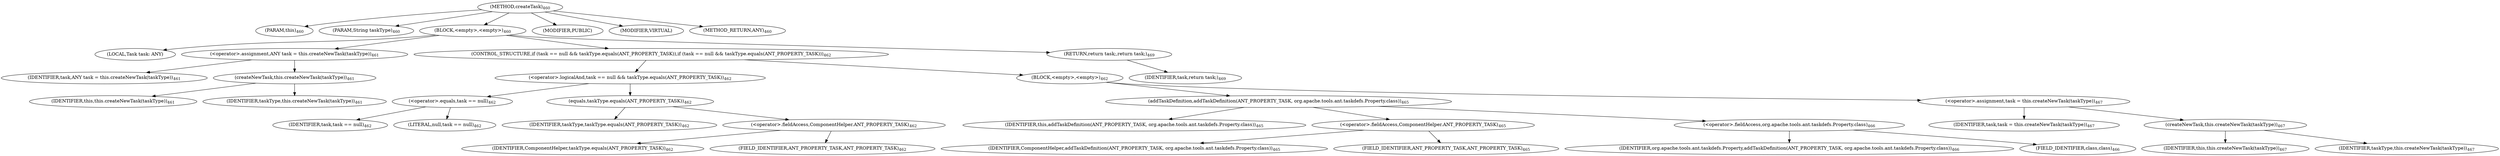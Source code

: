 digraph "createTask" {  
"897" [label = <(METHOD,createTask)<SUB>460</SUB>> ]
"32" [label = <(PARAM,this)<SUB>460</SUB>> ]
"898" [label = <(PARAM,String taskType)<SUB>460</SUB>> ]
"899" [label = <(BLOCK,&lt;empty&gt;,&lt;empty&gt;)<SUB>460</SUB>> ]
"900" [label = <(LOCAL,Task task: ANY)> ]
"901" [label = <(&lt;operator&gt;.assignment,ANY task = this.createNewTask(taskType))<SUB>461</SUB>> ]
"902" [label = <(IDENTIFIER,task,ANY task = this.createNewTask(taskType))<SUB>461</SUB>> ]
"903" [label = <(createNewTask,this.createNewTask(taskType))<SUB>461</SUB>> ]
"31" [label = <(IDENTIFIER,this,this.createNewTask(taskType))<SUB>461</SUB>> ]
"904" [label = <(IDENTIFIER,taskType,this.createNewTask(taskType))<SUB>461</SUB>> ]
"905" [label = <(CONTROL_STRUCTURE,if (task == null &amp;&amp; taskType.equals(ANT_PROPERTY_TASK)),if (task == null &amp;&amp; taskType.equals(ANT_PROPERTY_TASK)))<SUB>462</SUB>> ]
"906" [label = <(&lt;operator&gt;.logicalAnd,task == null &amp;&amp; taskType.equals(ANT_PROPERTY_TASK))<SUB>462</SUB>> ]
"907" [label = <(&lt;operator&gt;.equals,task == null)<SUB>462</SUB>> ]
"908" [label = <(IDENTIFIER,task,task == null)<SUB>462</SUB>> ]
"909" [label = <(LITERAL,null,task == null)<SUB>462</SUB>> ]
"910" [label = <(equals,taskType.equals(ANT_PROPERTY_TASK))<SUB>462</SUB>> ]
"911" [label = <(IDENTIFIER,taskType,taskType.equals(ANT_PROPERTY_TASK))<SUB>462</SUB>> ]
"912" [label = <(&lt;operator&gt;.fieldAccess,ComponentHelper.ANT_PROPERTY_TASK)<SUB>462</SUB>> ]
"913" [label = <(IDENTIFIER,ComponentHelper,taskType.equals(ANT_PROPERTY_TASK))<SUB>462</SUB>> ]
"914" [label = <(FIELD_IDENTIFIER,ANT_PROPERTY_TASK,ANT_PROPERTY_TASK)<SUB>462</SUB>> ]
"915" [label = <(BLOCK,&lt;empty&gt;,&lt;empty&gt;)<SUB>462</SUB>> ]
"916" [label = <(addTaskDefinition,addTaskDefinition(ANT_PROPERTY_TASK, org.apache.tools.ant.taskdefs.Property.class))<SUB>465</SUB>> ]
"33" [label = <(IDENTIFIER,this,addTaskDefinition(ANT_PROPERTY_TASK, org.apache.tools.ant.taskdefs.Property.class))<SUB>465</SUB>> ]
"917" [label = <(&lt;operator&gt;.fieldAccess,ComponentHelper.ANT_PROPERTY_TASK)<SUB>465</SUB>> ]
"918" [label = <(IDENTIFIER,ComponentHelper,addTaskDefinition(ANT_PROPERTY_TASK, org.apache.tools.ant.taskdefs.Property.class))<SUB>465</SUB>> ]
"919" [label = <(FIELD_IDENTIFIER,ANT_PROPERTY_TASK,ANT_PROPERTY_TASK)<SUB>465</SUB>> ]
"920" [label = <(&lt;operator&gt;.fieldAccess,org.apache.tools.ant.taskdefs.Property.class)<SUB>466</SUB>> ]
"921" [label = <(IDENTIFIER,org.apache.tools.ant.taskdefs.Property,addTaskDefinition(ANT_PROPERTY_TASK, org.apache.tools.ant.taskdefs.Property.class))<SUB>466</SUB>> ]
"922" [label = <(FIELD_IDENTIFIER,class,class)<SUB>466</SUB>> ]
"923" [label = <(&lt;operator&gt;.assignment,task = this.createNewTask(taskType))<SUB>467</SUB>> ]
"924" [label = <(IDENTIFIER,task,task = this.createNewTask(taskType))<SUB>467</SUB>> ]
"925" [label = <(createNewTask,this.createNewTask(taskType))<SUB>467</SUB>> ]
"34" [label = <(IDENTIFIER,this,this.createNewTask(taskType))<SUB>467</SUB>> ]
"926" [label = <(IDENTIFIER,taskType,this.createNewTask(taskType))<SUB>467</SUB>> ]
"927" [label = <(RETURN,return task;,return task;)<SUB>469</SUB>> ]
"928" [label = <(IDENTIFIER,task,return task;)<SUB>469</SUB>> ]
"929" [label = <(MODIFIER,PUBLIC)> ]
"930" [label = <(MODIFIER,VIRTUAL)> ]
"931" [label = <(METHOD_RETURN,ANY)<SUB>460</SUB>> ]
  "897" -> "32" 
  "897" -> "898" 
  "897" -> "899" 
  "897" -> "929" 
  "897" -> "930" 
  "897" -> "931" 
  "899" -> "900" 
  "899" -> "901" 
  "899" -> "905" 
  "899" -> "927" 
  "901" -> "902" 
  "901" -> "903" 
  "903" -> "31" 
  "903" -> "904" 
  "905" -> "906" 
  "905" -> "915" 
  "906" -> "907" 
  "906" -> "910" 
  "907" -> "908" 
  "907" -> "909" 
  "910" -> "911" 
  "910" -> "912" 
  "912" -> "913" 
  "912" -> "914" 
  "915" -> "916" 
  "915" -> "923" 
  "916" -> "33" 
  "916" -> "917" 
  "916" -> "920" 
  "917" -> "918" 
  "917" -> "919" 
  "920" -> "921" 
  "920" -> "922" 
  "923" -> "924" 
  "923" -> "925" 
  "925" -> "34" 
  "925" -> "926" 
  "927" -> "928" 
}
